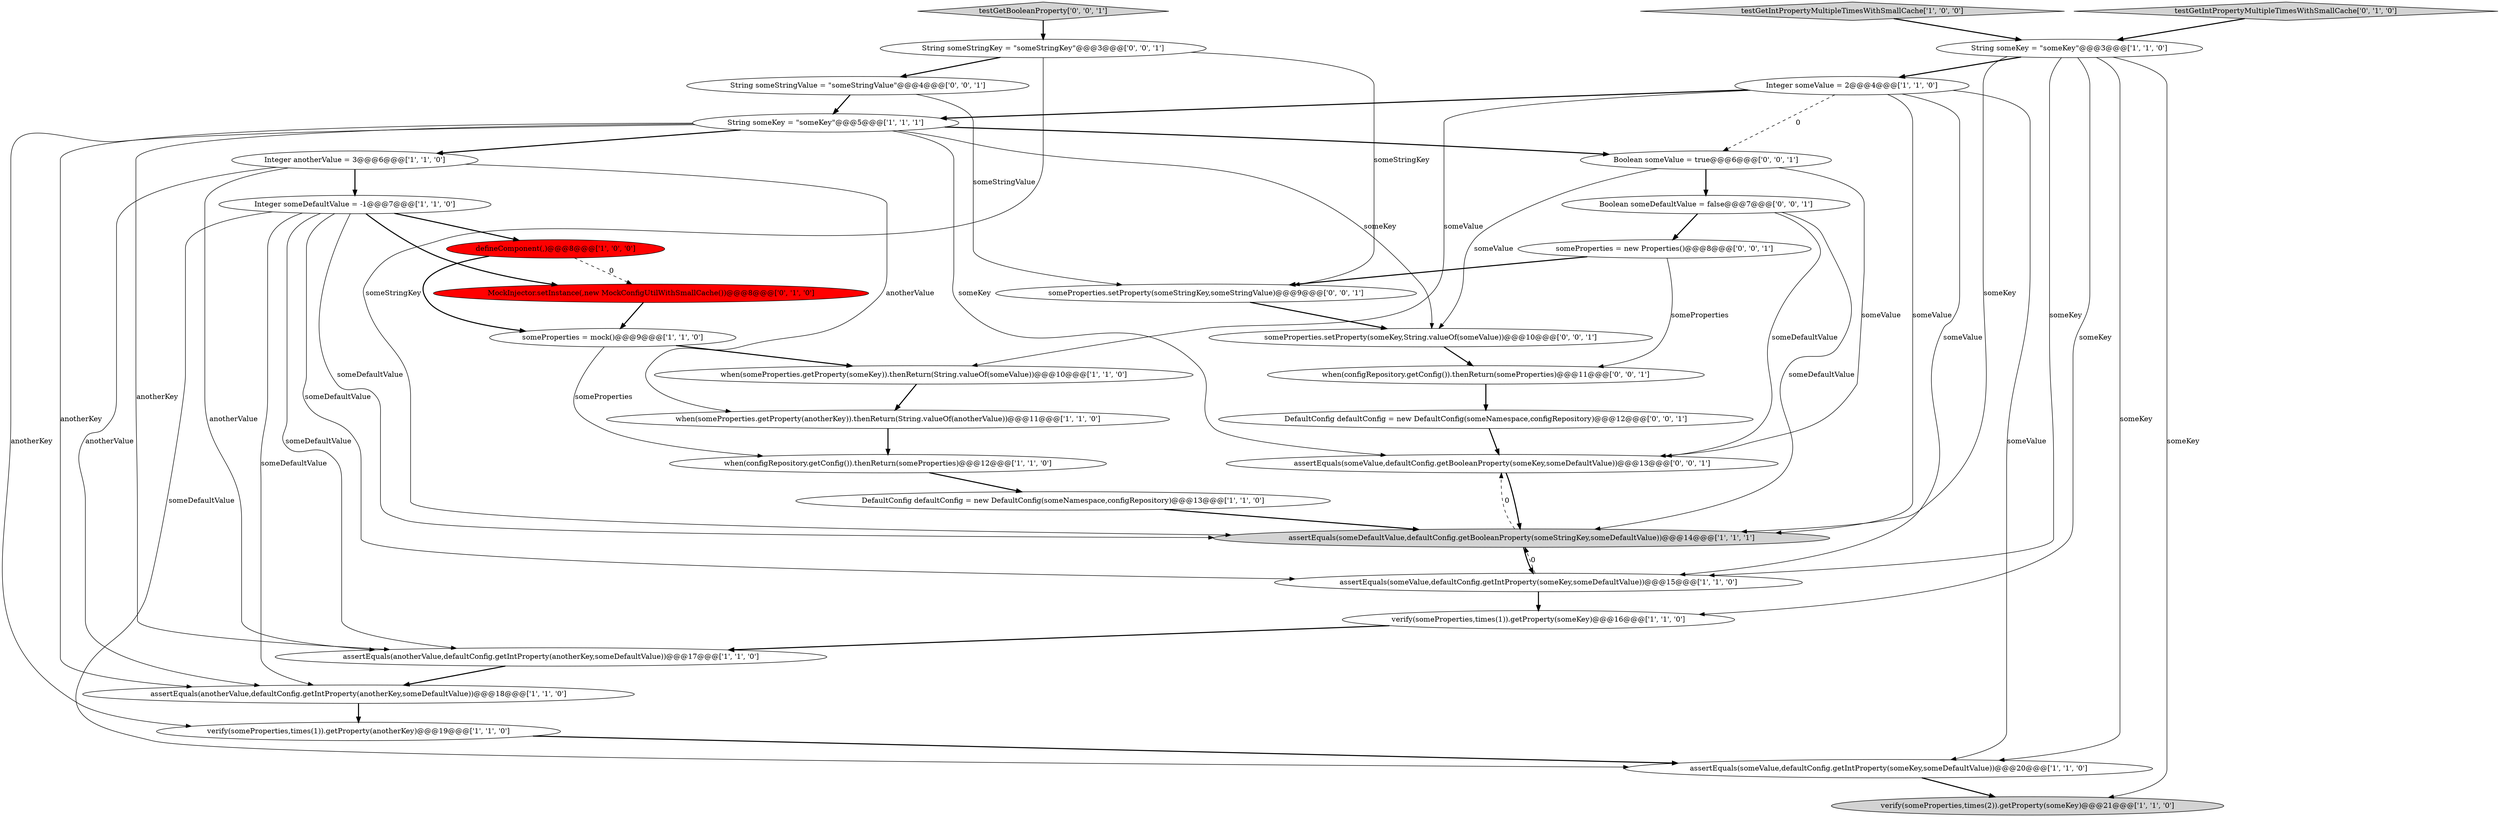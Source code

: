digraph {
31 [style = filled, label = "when(configRepository.getConfig()).thenReturn(someProperties)@@@11@@@['0', '0', '1']", fillcolor = white, shape = ellipse image = "AAA0AAABBB3BBB"];
5 [style = filled, label = "Integer someDefaultValue = -1@@@7@@@['1', '1', '0']", fillcolor = white, shape = ellipse image = "AAA0AAABBB1BBB"];
9 [style = filled, label = "someProperties = mock()@@@9@@@['1', '1', '0']", fillcolor = white, shape = ellipse image = "AAA0AAABBB1BBB"];
18 [style = filled, label = "String someKey = \"someKey\"@@@3@@@['1', '1', '0']", fillcolor = white, shape = ellipse image = "AAA0AAABBB1BBB"];
22 [style = filled, label = "Boolean someValue = true@@@6@@@['0', '0', '1']", fillcolor = white, shape = ellipse image = "AAA0AAABBB3BBB"];
2 [style = filled, label = "verify(someProperties,times(2)).getProperty(someKey)@@@21@@@['1', '1', '0']", fillcolor = lightgray, shape = ellipse image = "AAA0AAABBB1BBB"];
12 [style = filled, label = "defineComponent(,)@@@8@@@['1', '0', '0']", fillcolor = red, shape = ellipse image = "AAA1AAABBB1BBB"];
8 [style = filled, label = "assertEquals(someDefaultValue,defaultConfig.getBooleanProperty(someStringKey,someDefaultValue))@@@14@@@['1', '1', '1']", fillcolor = lightgray, shape = ellipse image = "AAA0AAABBB1BBB"];
32 [style = filled, label = "Boolean someDefaultValue = false@@@7@@@['0', '0', '1']", fillcolor = white, shape = ellipse image = "AAA0AAABBB3BBB"];
11 [style = filled, label = "Integer someValue = 2@@@4@@@['1', '1', '0']", fillcolor = white, shape = ellipse image = "AAA0AAABBB1BBB"];
7 [style = filled, label = "Integer anotherValue = 3@@@6@@@['1', '1', '0']", fillcolor = white, shape = ellipse image = "AAA0AAABBB1BBB"];
15 [style = filled, label = "DefaultConfig defaultConfig = new DefaultConfig(someNamespace,configRepository)@@@13@@@['1', '1', '0']", fillcolor = white, shape = ellipse image = "AAA0AAABBB1BBB"];
29 [style = filled, label = "String someStringKey = \"someStringKey\"@@@3@@@['0', '0', '1']", fillcolor = white, shape = ellipse image = "AAA0AAABBB3BBB"];
16 [style = filled, label = "verify(someProperties,times(1)).getProperty(anotherKey)@@@19@@@['1', '1', '0']", fillcolor = white, shape = ellipse image = "AAA0AAABBB1BBB"];
17 [style = filled, label = "assertEquals(anotherValue,defaultConfig.getIntProperty(anotherKey,someDefaultValue))@@@17@@@['1', '1', '0']", fillcolor = white, shape = ellipse image = "AAA0AAABBB1BBB"];
24 [style = filled, label = "someProperties = new Properties()@@@8@@@['0', '0', '1']", fillcolor = white, shape = ellipse image = "AAA0AAABBB3BBB"];
1 [style = filled, label = "when(configRepository.getConfig()).thenReturn(someProperties)@@@12@@@['1', '1', '0']", fillcolor = white, shape = ellipse image = "AAA0AAABBB1BBB"];
27 [style = filled, label = "someProperties.setProperty(someStringKey,someStringValue)@@@9@@@['0', '0', '1']", fillcolor = white, shape = ellipse image = "AAA0AAABBB3BBB"];
0 [style = filled, label = "assertEquals(someValue,defaultConfig.getIntProperty(someKey,someDefaultValue))@@@20@@@['1', '1', '0']", fillcolor = white, shape = ellipse image = "AAA0AAABBB1BBB"];
6 [style = filled, label = "assertEquals(anotherValue,defaultConfig.getIntProperty(anotherKey,someDefaultValue))@@@18@@@['1', '1', '0']", fillcolor = white, shape = ellipse image = "AAA0AAABBB1BBB"];
23 [style = filled, label = "assertEquals(someValue,defaultConfig.getBooleanProperty(someKey,someDefaultValue))@@@13@@@['0', '0', '1']", fillcolor = white, shape = ellipse image = "AAA0AAABBB3BBB"];
25 [style = filled, label = "DefaultConfig defaultConfig = new DefaultConfig(someNamespace,configRepository)@@@12@@@['0', '0', '1']", fillcolor = white, shape = ellipse image = "AAA0AAABBB3BBB"];
14 [style = filled, label = "assertEquals(someValue,defaultConfig.getIntProperty(someKey,someDefaultValue))@@@15@@@['1', '1', '0']", fillcolor = white, shape = ellipse image = "AAA0AAABBB1BBB"];
3 [style = filled, label = "String someKey = \"someKey\"@@@5@@@['1', '1', '1']", fillcolor = white, shape = ellipse image = "AAA0AAABBB1BBB"];
4 [style = filled, label = "when(someProperties.getProperty(someKey)).thenReturn(String.valueOf(someValue))@@@10@@@['1', '1', '0']", fillcolor = white, shape = ellipse image = "AAA0AAABBB1BBB"];
26 [style = filled, label = "someProperties.setProperty(someKey,String.valueOf(someValue))@@@10@@@['0', '0', '1']", fillcolor = white, shape = ellipse image = "AAA0AAABBB3BBB"];
30 [style = filled, label = "String someStringValue = \"someStringValue\"@@@4@@@['0', '0', '1']", fillcolor = white, shape = ellipse image = "AAA0AAABBB3BBB"];
21 [style = filled, label = "MockInjector.setInstance(,new MockConfigUtilWithSmallCache())@@@8@@@['0', '1', '0']", fillcolor = red, shape = ellipse image = "AAA1AAABBB2BBB"];
13 [style = filled, label = "when(someProperties.getProperty(anotherKey)).thenReturn(String.valueOf(anotherValue))@@@11@@@['1', '1', '0']", fillcolor = white, shape = ellipse image = "AAA0AAABBB1BBB"];
28 [style = filled, label = "testGetBooleanProperty['0', '0', '1']", fillcolor = lightgray, shape = diamond image = "AAA0AAABBB3BBB"];
19 [style = filled, label = "verify(someProperties,times(1)).getProperty(someKey)@@@16@@@['1', '1', '0']", fillcolor = white, shape = ellipse image = "AAA0AAABBB1BBB"];
10 [style = filled, label = "testGetIntPropertyMultipleTimesWithSmallCache['1', '0', '0']", fillcolor = lightgray, shape = diamond image = "AAA0AAABBB1BBB"];
20 [style = filled, label = "testGetIntPropertyMultipleTimesWithSmallCache['0', '1', '0']", fillcolor = lightgray, shape = diamond image = "AAA0AAABBB2BBB"];
28->29 [style = bold, label=""];
10->18 [style = bold, label=""];
7->17 [style = solid, label="anotherValue"];
11->0 [style = solid, label="someValue"];
16->0 [style = bold, label=""];
31->25 [style = bold, label=""];
5->17 [style = solid, label="someDefaultValue"];
5->8 [style = solid, label="someDefaultValue"];
22->26 [style = solid, label="someValue"];
24->31 [style = solid, label="someProperties"];
29->30 [style = bold, label=""];
17->6 [style = bold, label=""];
25->23 [style = bold, label=""];
32->23 [style = solid, label="someDefaultValue"];
1->15 [style = bold, label=""];
9->4 [style = bold, label=""];
4->13 [style = bold, label=""];
0->2 [style = bold, label=""];
18->11 [style = bold, label=""];
3->23 [style = solid, label="someKey"];
11->22 [style = dashed, label="0"];
18->19 [style = solid, label="someKey"];
7->6 [style = solid, label="anotherValue"];
8->14 [style = bold, label=""];
14->19 [style = bold, label=""];
22->32 [style = bold, label=""];
19->17 [style = bold, label=""];
22->23 [style = solid, label="someValue"];
23->8 [style = bold, label=""];
9->1 [style = solid, label="someProperties"];
12->9 [style = bold, label=""];
3->22 [style = bold, label=""];
18->14 [style = solid, label="someKey"];
18->0 [style = solid, label="someKey"];
18->2 [style = solid, label="someKey"];
30->27 [style = solid, label="someStringValue"];
12->21 [style = dashed, label="0"];
13->1 [style = bold, label=""];
32->8 [style = solid, label="someDefaultValue"];
29->27 [style = solid, label="someStringKey"];
11->4 [style = solid, label="someValue"];
20->18 [style = bold, label=""];
5->21 [style = bold, label=""];
7->5 [style = bold, label=""];
21->9 [style = bold, label=""];
26->31 [style = bold, label=""];
3->7 [style = bold, label=""];
11->3 [style = bold, label=""];
5->12 [style = bold, label=""];
6->16 [style = bold, label=""];
30->3 [style = bold, label=""];
7->13 [style = solid, label="anotherValue"];
29->8 [style = solid, label="someStringKey"];
3->26 [style = solid, label="someKey"];
18->8 [style = solid, label="someKey"];
11->8 [style = solid, label="someValue"];
5->14 [style = solid, label="someDefaultValue"];
3->17 [style = solid, label="anotherKey"];
3->16 [style = solid, label="anotherKey"];
3->6 [style = solid, label="anotherKey"];
5->0 [style = solid, label="someDefaultValue"];
32->24 [style = bold, label=""];
11->14 [style = solid, label="someValue"];
24->27 [style = bold, label=""];
15->8 [style = bold, label=""];
14->8 [style = dashed, label="0"];
8->23 [style = dashed, label="0"];
27->26 [style = bold, label=""];
5->6 [style = solid, label="someDefaultValue"];
}
